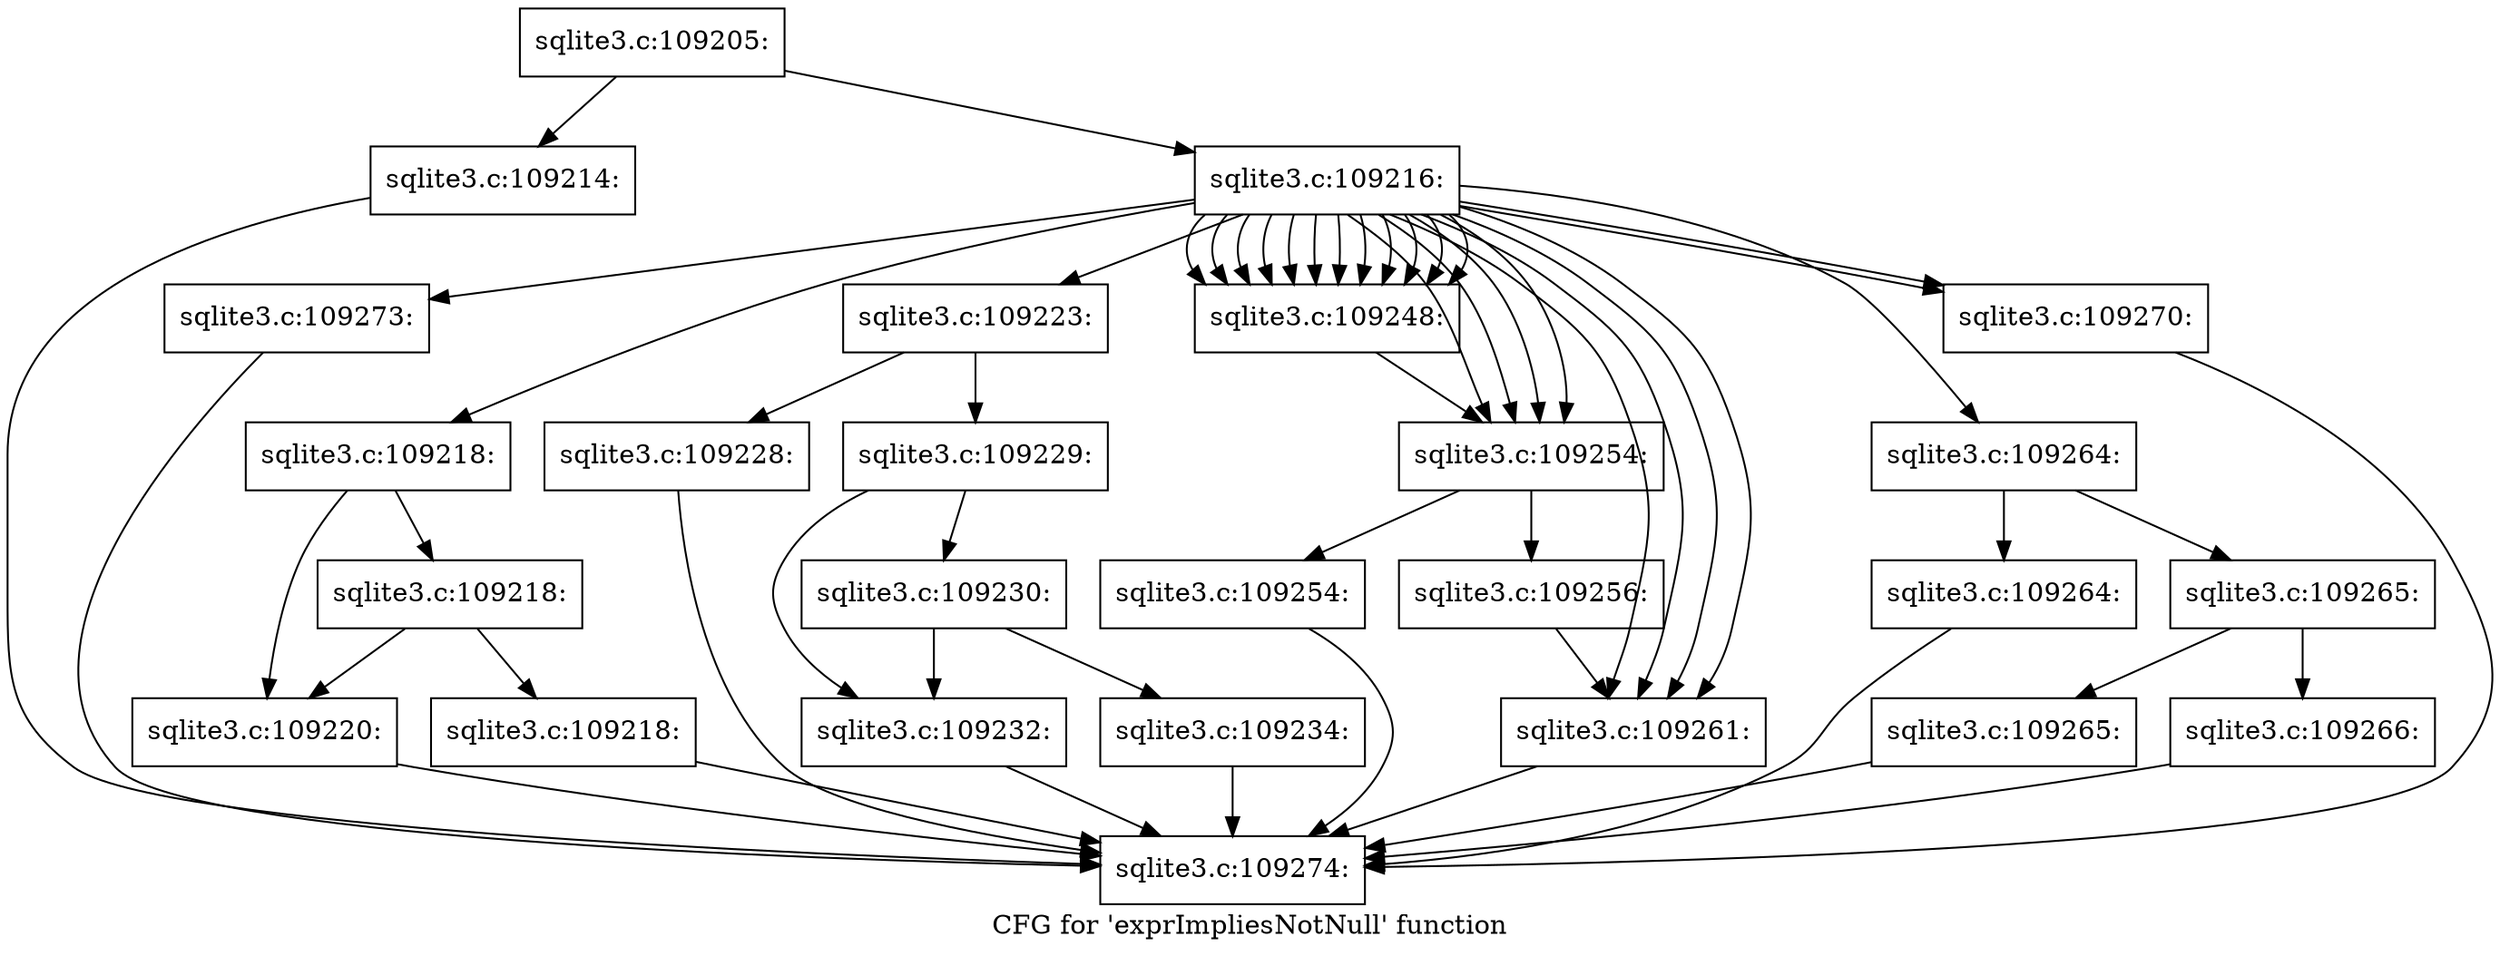 digraph "CFG for 'exprImpliesNotNull' function" {
	label="CFG for 'exprImpliesNotNull' function";

	Node0x55c0f5f16190 [shape=record,label="{sqlite3.c:109205:}"];
	Node0x55c0f5f16190 -> Node0x55c0f8bb8210;
	Node0x55c0f5f16190 -> Node0x55c0f8bb8260;
	Node0x55c0f8bb8210 [shape=record,label="{sqlite3.c:109214:}"];
	Node0x55c0f8bb8210 -> Node0x55c0f8bb6850;
	Node0x55c0f8bb8260 [shape=record,label="{sqlite3.c:109216:}"];
	Node0x55c0f8bb8260 -> Node0x55c0f8bb8e30;
	Node0x55c0f8bb8260 -> Node0x55c0f8bb94d0;
	Node0x55c0f8bb8260 -> Node0x55c0f8bba300;
	Node0x55c0f8bb8260 -> Node0x55c0f8bbb890;
	Node0x55c0f8bb8260 -> Node0x55c0f8bbb890;
	Node0x55c0f8bb8260 -> Node0x55c0f8bbb890;
	Node0x55c0f8bb8260 -> Node0x55c0f8bbb890;
	Node0x55c0f8bb8260 -> Node0x55c0f8bbb890;
	Node0x55c0f8bb8260 -> Node0x55c0f8bbb890;
	Node0x55c0f8bb8260 -> Node0x55c0f8bbb890;
	Node0x55c0f8bb8260 -> Node0x55c0f8bbb890;
	Node0x55c0f8bb8260 -> Node0x55c0f8bbb890;
	Node0x55c0f8bb8260 -> Node0x55c0f8bbb890;
	Node0x55c0f8bb8260 -> Node0x55c0f8bbb890;
	Node0x55c0f8bb8260 -> Node0x55c0f8bbb890;
	Node0x55c0f8bb8260 -> Node0x55c0f8bbd350;
	Node0x55c0f8bb8260 -> Node0x55c0f8bbd350;
	Node0x55c0f8bb8260 -> Node0x55c0f8bbd350;
	Node0x55c0f8bb8260 -> Node0x55c0f8bbd350;
	Node0x55c0f8bb8260 -> Node0x55c0f8bbda70;
	Node0x55c0f8bb8260 -> Node0x55c0f8bbda70;
	Node0x55c0f8bb8260 -> Node0x55c0f8bbda70;
	Node0x55c0f8bb8260 -> Node0x55c0f8bbda70;
	Node0x55c0f8bb8260 -> Node0x55c0f8bbe3e0;
	Node0x55c0f8bb8260 -> Node0x55c0f8bbf5d0;
	Node0x55c0f8bb8260 -> Node0x55c0f8bbf5d0;
	Node0x55c0f8bb94d0 [shape=record,label="{sqlite3.c:109218:}"];
	Node0x55c0f8bb94d0 -> Node0x55c0f8bb96d0;
	Node0x55c0f8bb94d0 -> Node0x55c0f8bb9680;
	Node0x55c0f8bb96d0 [shape=record,label="{sqlite3.c:109218:}"];
	Node0x55c0f8bb96d0 -> Node0x55c0f8bb9630;
	Node0x55c0f8bb96d0 -> Node0x55c0f8bb9680;
	Node0x55c0f8bb9630 [shape=record,label="{sqlite3.c:109218:}"];
	Node0x55c0f8bb9630 -> Node0x55c0f8bb6850;
	Node0x55c0f8bb9680 [shape=record,label="{sqlite3.c:109220:}"];
	Node0x55c0f8bb9680 -> Node0x55c0f8bb6850;
	Node0x55c0f8bba300 [shape=record,label="{sqlite3.c:109223:}"];
	Node0x55c0f8bba300 -> Node0x55c0f8bbacd0;
	Node0x55c0f8bba300 -> Node0x55c0f8bbad20;
	Node0x55c0f8bbacd0 [shape=record,label="{sqlite3.c:109228:}"];
	Node0x55c0f8bbacd0 -> Node0x55c0f8bb6850;
	Node0x55c0f8bbad20 [shape=record,label="{sqlite3.c:109229:}"];
	Node0x55c0f8bbad20 -> Node0x55c0f8bbb150;
	Node0x55c0f8bbad20 -> Node0x55c0f8bbb1f0;
	Node0x55c0f8bbb1f0 [shape=record,label="{sqlite3.c:109230:}"];
	Node0x55c0f8bbb1f0 -> Node0x55c0f8bbb150;
	Node0x55c0f8bbb1f0 -> Node0x55c0f8bbb1a0;
	Node0x55c0f8bbb150 [shape=record,label="{sqlite3.c:109232:}"];
	Node0x55c0f8bbb150 -> Node0x55c0f8bb6850;
	Node0x55c0f8bbb1a0 [shape=record,label="{sqlite3.c:109234:}"];
	Node0x55c0f8bbb1a0 -> Node0x55c0f8bb6850;
	Node0x55c0f8bbb890 [shape=record,label="{sqlite3.c:109248:}"];
	Node0x55c0f8bbb890 -> Node0x55c0f8bbd350;
	Node0x55c0f8bbd350 [shape=record,label="{sqlite3.c:109254:}"];
	Node0x55c0f8bbd350 -> Node0x55c0f8bbd520;
	Node0x55c0f8bbd350 -> Node0x55c0f8bbd570;
	Node0x55c0f8bbd520 [shape=record,label="{sqlite3.c:109254:}"];
	Node0x55c0f8bbd520 -> Node0x55c0f8bb6850;
	Node0x55c0f8bbd570 [shape=record,label="{sqlite3.c:109256:}"];
	Node0x55c0f8bbd570 -> Node0x55c0f8bbda70;
	Node0x55c0f8bbda70 [shape=record,label="{sqlite3.c:109261:}"];
	Node0x55c0f8bbda70 -> Node0x55c0f8bb6850;
	Node0x55c0f8bbe3e0 [shape=record,label="{sqlite3.c:109264:}"];
	Node0x55c0f8bbe3e0 -> Node0x55c0f8bbe6a0;
	Node0x55c0f8bbe3e0 -> Node0x55c0f8bbe6f0;
	Node0x55c0f8bbe6a0 [shape=record,label="{sqlite3.c:109264:}"];
	Node0x55c0f8bbe6a0 -> Node0x55c0f8bb6850;
	Node0x55c0f8bbe6f0 [shape=record,label="{sqlite3.c:109265:}"];
	Node0x55c0f8bbe6f0 -> Node0x55c0f8bbeb20;
	Node0x55c0f8bbe6f0 -> Node0x55c0f8bbeb70;
	Node0x55c0f8bbeb20 [shape=record,label="{sqlite3.c:109265:}"];
	Node0x55c0f8bbeb20 -> Node0x55c0f8bb6850;
	Node0x55c0f8bbeb70 [shape=record,label="{sqlite3.c:109266:}"];
	Node0x55c0f8bbeb70 -> Node0x55c0f8bb6850;
	Node0x55c0f8bbf5d0 [shape=record,label="{sqlite3.c:109270:}"];
	Node0x55c0f8bbf5d0 -> Node0x55c0f8bb6850;
	Node0x55c0f8bb8e30 [shape=record,label="{sqlite3.c:109273:}"];
	Node0x55c0f8bb8e30 -> Node0x55c0f8bb6850;
	Node0x55c0f8bb6850 [shape=record,label="{sqlite3.c:109274:}"];
}
